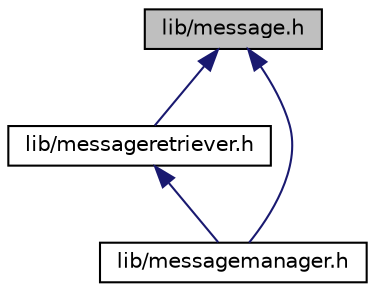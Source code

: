 digraph "lib/message.h"
{
 // LATEX_PDF_SIZE
  edge [fontname="Helvetica",fontsize="10",labelfontname="Helvetica",labelfontsize="10"];
  node [fontname="Helvetica",fontsize="10",shape=record];
  Node1 [label="lib/message.h",height=0.2,width=0.4,color="black", fillcolor="grey75", style="filled", fontcolor="black",tooltip="This is where the message parsing happens."];
  Node1 -> Node2 [dir="back",color="midnightblue",fontsize="10",style="solid",fontname="Helvetica"];
  Node2 [label="lib/messageretriever.h",height=0.2,width=0.4,color="black", fillcolor="white", style="filled",URL="$lib_2messageretriever_8h.html",tooltip="Message retriever base class for the led light strip."];
  Node2 -> Node3 [dir="back",color="midnightblue",fontsize="10",style="solid",fontname="Helvetica"];
  Node3 [label="lib/messagemanager.h",height=0.2,width=0.4,color="black", fillcolor="white", style="filled",URL="$lib_2messagemanager_8h.html",tooltip="This file contains the interface for how incoming messages will be handled."];
  Node1 -> Node3 [dir="back",color="midnightblue",fontsize="10",style="solid",fontname="Helvetica"];
}
